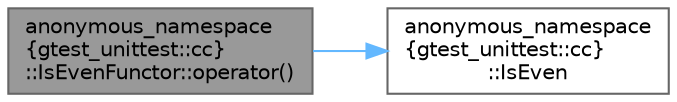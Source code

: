 digraph "anonymous_namespace{gtest_unittest::cc}::IsEvenFunctor::operator()"
{
 // LATEX_PDF_SIZE
  bgcolor="transparent";
  edge [fontname=Helvetica,fontsize=10,labelfontname=Helvetica,labelfontsize=10];
  node [fontname=Helvetica,fontsize=10,shape=box,height=0.2,width=0.4];
  rankdir="LR";
  Node1 [id="Node000001",label="anonymous_namespace\l\{gtest_unittest::cc\}\l::IsEvenFunctor::operator()",height=0.2,width=0.4,color="gray40", fillcolor="grey60", style="filled", fontcolor="black",tooltip=" "];
  Node1 -> Node2 [id="edge1_Node000001_Node000002",color="steelblue1",style="solid",tooltip=" "];
  Node2 [id="Node000002",label="anonymous_namespace\l\{gtest_unittest::cc\}\l::IsEven",height=0.2,width=0.4,color="grey40", fillcolor="white", style="filled",URL="$namespaceanonymous__namespace_02gtest__unittest_8cc_03.html#a132bcfd597b55e61c477a239ce78b0ae",tooltip=" "];
}
